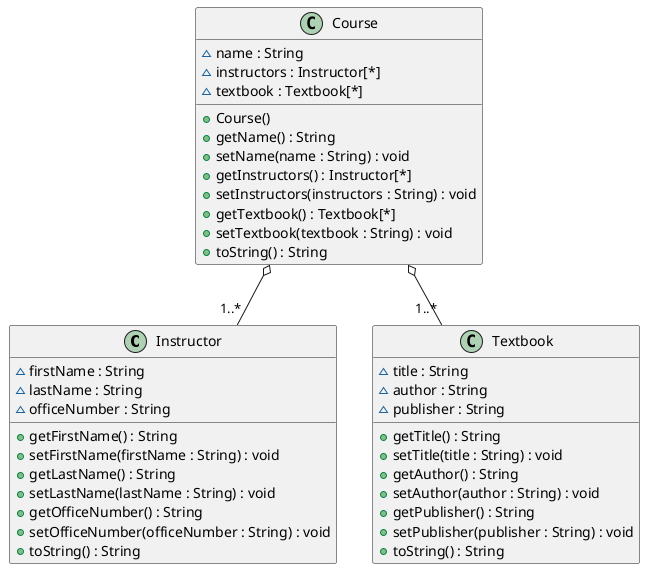 @startuml
'https://plantuml.com/class-diagram

class Instructor{
    ~ firstName : String
    ~ lastName : String
    ~ officeNumber : String

    + getFirstName() : String
    + setFirstName(firstName : String) : void
    + getLastName() : String
    + setLastName(lastName : String) : void
    + getOfficeNumber() : String
    + setOfficeNumber(officeNumber : String) : void
    + toString() : String
}
class Textbook{
    ~ title : String
    ~ author : String
    ~ publisher : String

    + getTitle() : String
    + setTitle(title : String) : void
    + getAuthor() : String
    + setAuthor(author : String) : void
    + getPublisher() : String
    + setPublisher(publisher : String) : void
    + toString() : String
}
class Course{
    ~ name : String
    ~ instructors : Instructor[*]
    ~ textbook : Textbook[*]

    + Course()
    + getName() : String
    + setName(name : String) : void
    + getInstructors() : Instructor[*]
    + setInstructors(instructors : String) : void
    + getTextbook() : Textbook[*]
    + setTextbook(textbook : String) : void
    + toString() : String

}

Course o-- "1..*" Instructor
Course o-- "1..*" Textbook

@enduml